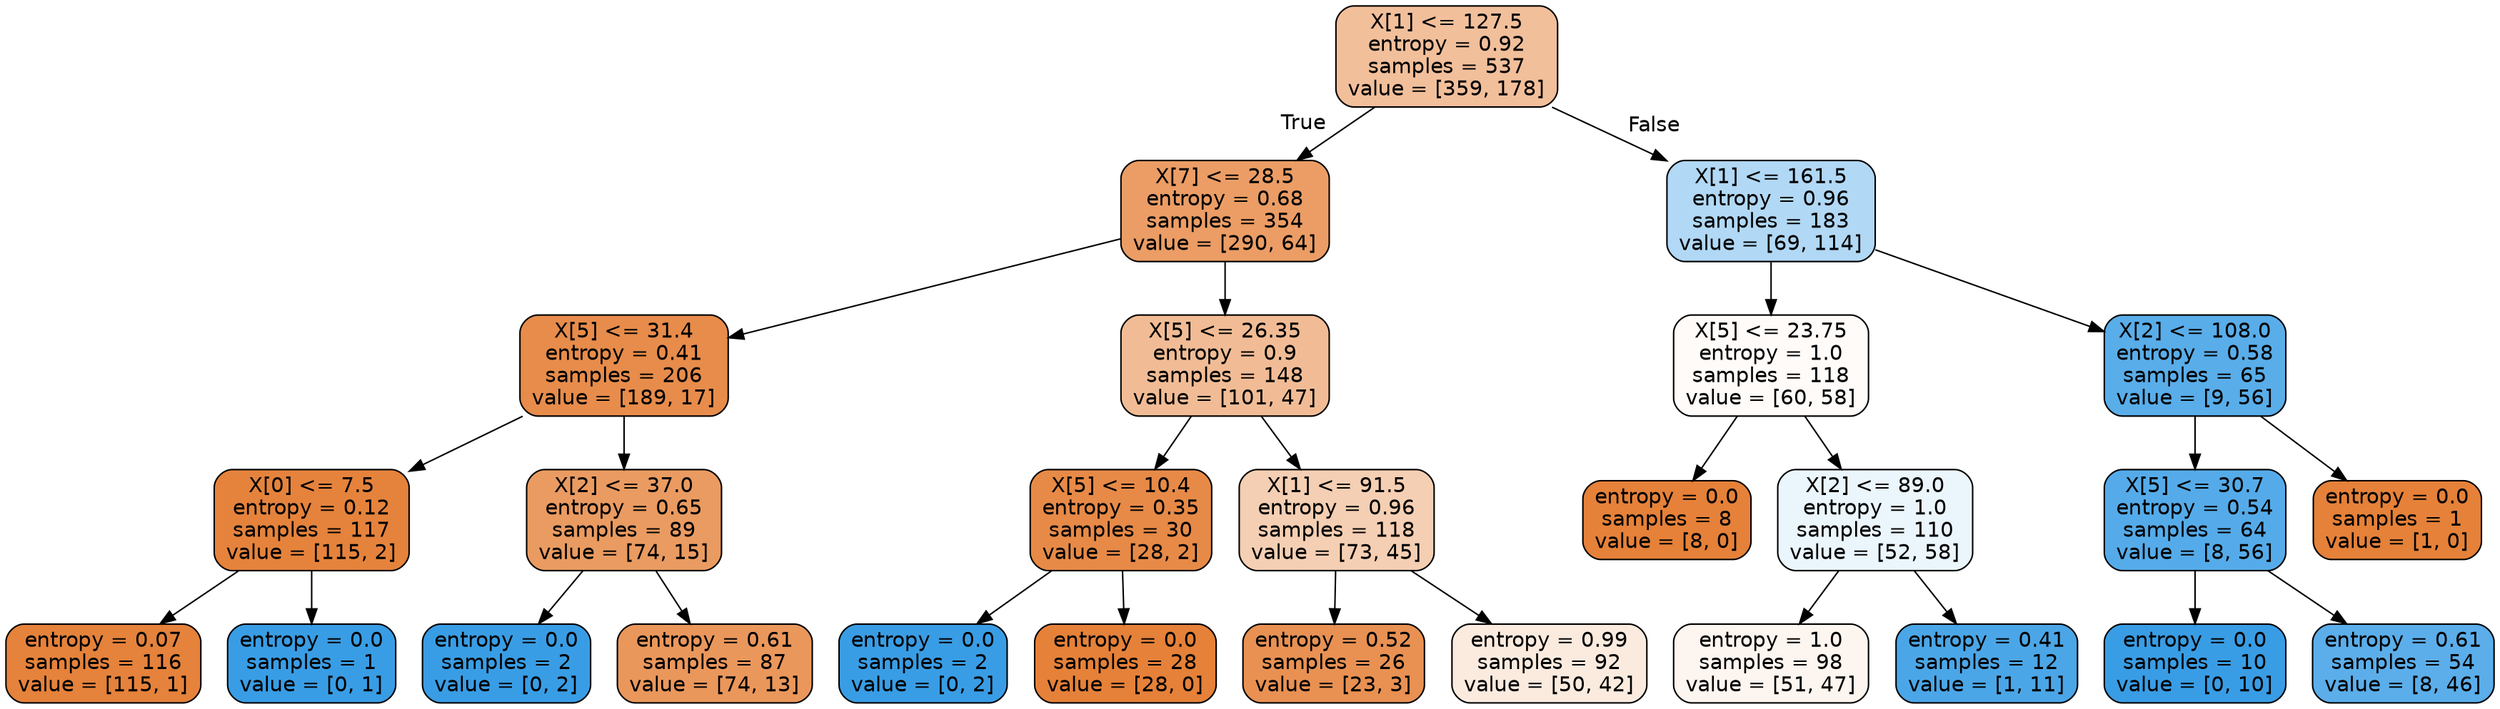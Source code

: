 digraph Tree {
node [shape=box, style="filled, rounded", color="black", fontname=helvetica] ;
edge [fontname=helvetica] ;
0 [label="X[1] <= 127.5\nentropy = 0.92\nsamples = 537\nvalue = [359, 178]", fillcolor="#f2bf9b"] ;
1 [label="X[7] <= 28.5\nentropy = 0.68\nsamples = 354\nvalue = [290, 64]", fillcolor="#eb9d65"] ;
0 -> 1 [labeldistance=2.5, labelangle=45, headlabel="True"] ;
2 [label="X[5] <= 31.4\nentropy = 0.41\nsamples = 206\nvalue = [189, 17]", fillcolor="#e78c4b"] ;
1 -> 2 ;
3 [label="X[0] <= 7.5\nentropy = 0.12\nsamples = 117\nvalue = [115, 2]", fillcolor="#e5833c"] ;
2 -> 3 ;
4 [label="entropy = 0.07\nsamples = 116\nvalue = [115, 1]", fillcolor="#e5823b"] ;
3 -> 4 ;
5 [label="entropy = 0.0\nsamples = 1\nvalue = [0, 1]", fillcolor="#399de5"] ;
3 -> 5 ;
6 [label="X[2] <= 37.0\nentropy = 0.65\nsamples = 89\nvalue = [74, 15]", fillcolor="#ea9b61"] ;
2 -> 6 ;
7 [label="entropy = 0.0\nsamples = 2\nvalue = [0, 2]", fillcolor="#399de5"] ;
6 -> 7 ;
8 [label="entropy = 0.61\nsamples = 87\nvalue = [74, 13]", fillcolor="#ea975c"] ;
6 -> 8 ;
9 [label="X[5] <= 26.35\nentropy = 0.9\nsamples = 148\nvalue = [101, 47]", fillcolor="#f1bc95"] ;
1 -> 9 ;
10 [label="X[5] <= 10.4\nentropy = 0.35\nsamples = 30\nvalue = [28, 2]", fillcolor="#e78a47"] ;
9 -> 10 ;
11 [label="entropy = 0.0\nsamples = 2\nvalue = [0, 2]", fillcolor="#399de5"] ;
10 -> 11 ;
12 [label="entropy = 0.0\nsamples = 28\nvalue = [28, 0]", fillcolor="#e58139"] ;
10 -> 12 ;
13 [label="X[1] <= 91.5\nentropy = 0.96\nsamples = 118\nvalue = [73, 45]", fillcolor="#f5cfb3"] ;
9 -> 13 ;
14 [label="entropy = 0.52\nsamples = 26\nvalue = [23, 3]", fillcolor="#e89153"] ;
13 -> 14 ;
15 [label="entropy = 0.99\nsamples = 92\nvalue = [50, 42]", fillcolor="#fbebdf"] ;
13 -> 15 ;
16 [label="X[1] <= 161.5\nentropy = 0.96\nsamples = 183\nvalue = [69, 114]", fillcolor="#b1d8f5"] ;
0 -> 16 [labeldistance=2.5, labelangle=-45, headlabel="False"] ;
17 [label="X[5] <= 23.75\nentropy = 1.0\nsamples = 118\nvalue = [60, 58]", fillcolor="#fefbf8"] ;
16 -> 17 ;
18 [label="entropy = 0.0\nsamples = 8\nvalue = [8, 0]", fillcolor="#e58139"] ;
17 -> 18 ;
19 [label="X[2] <= 89.0\nentropy = 1.0\nsamples = 110\nvalue = [52, 58]", fillcolor="#ebf5fc"] ;
17 -> 19 ;
20 [label="entropy = 1.0\nsamples = 98\nvalue = [51, 47]", fillcolor="#fdf5ef"] ;
19 -> 20 ;
21 [label="entropy = 0.41\nsamples = 12\nvalue = [1, 11]", fillcolor="#4ba6e7"] ;
19 -> 21 ;
22 [label="X[2] <= 108.0\nentropy = 0.58\nsamples = 65\nvalue = [9, 56]", fillcolor="#59ade9"] ;
16 -> 22 ;
23 [label="X[5] <= 30.7\nentropy = 0.54\nsamples = 64\nvalue = [8, 56]", fillcolor="#55abe9"] ;
22 -> 23 ;
24 [label="entropy = 0.0\nsamples = 10\nvalue = [0, 10]", fillcolor="#399de5"] ;
23 -> 24 ;
25 [label="entropy = 0.61\nsamples = 54\nvalue = [8, 46]", fillcolor="#5baeea"] ;
23 -> 25 ;
26 [label="entropy = 0.0\nsamples = 1\nvalue = [1, 0]", fillcolor="#e58139"] ;
22 -> 26 ;
}